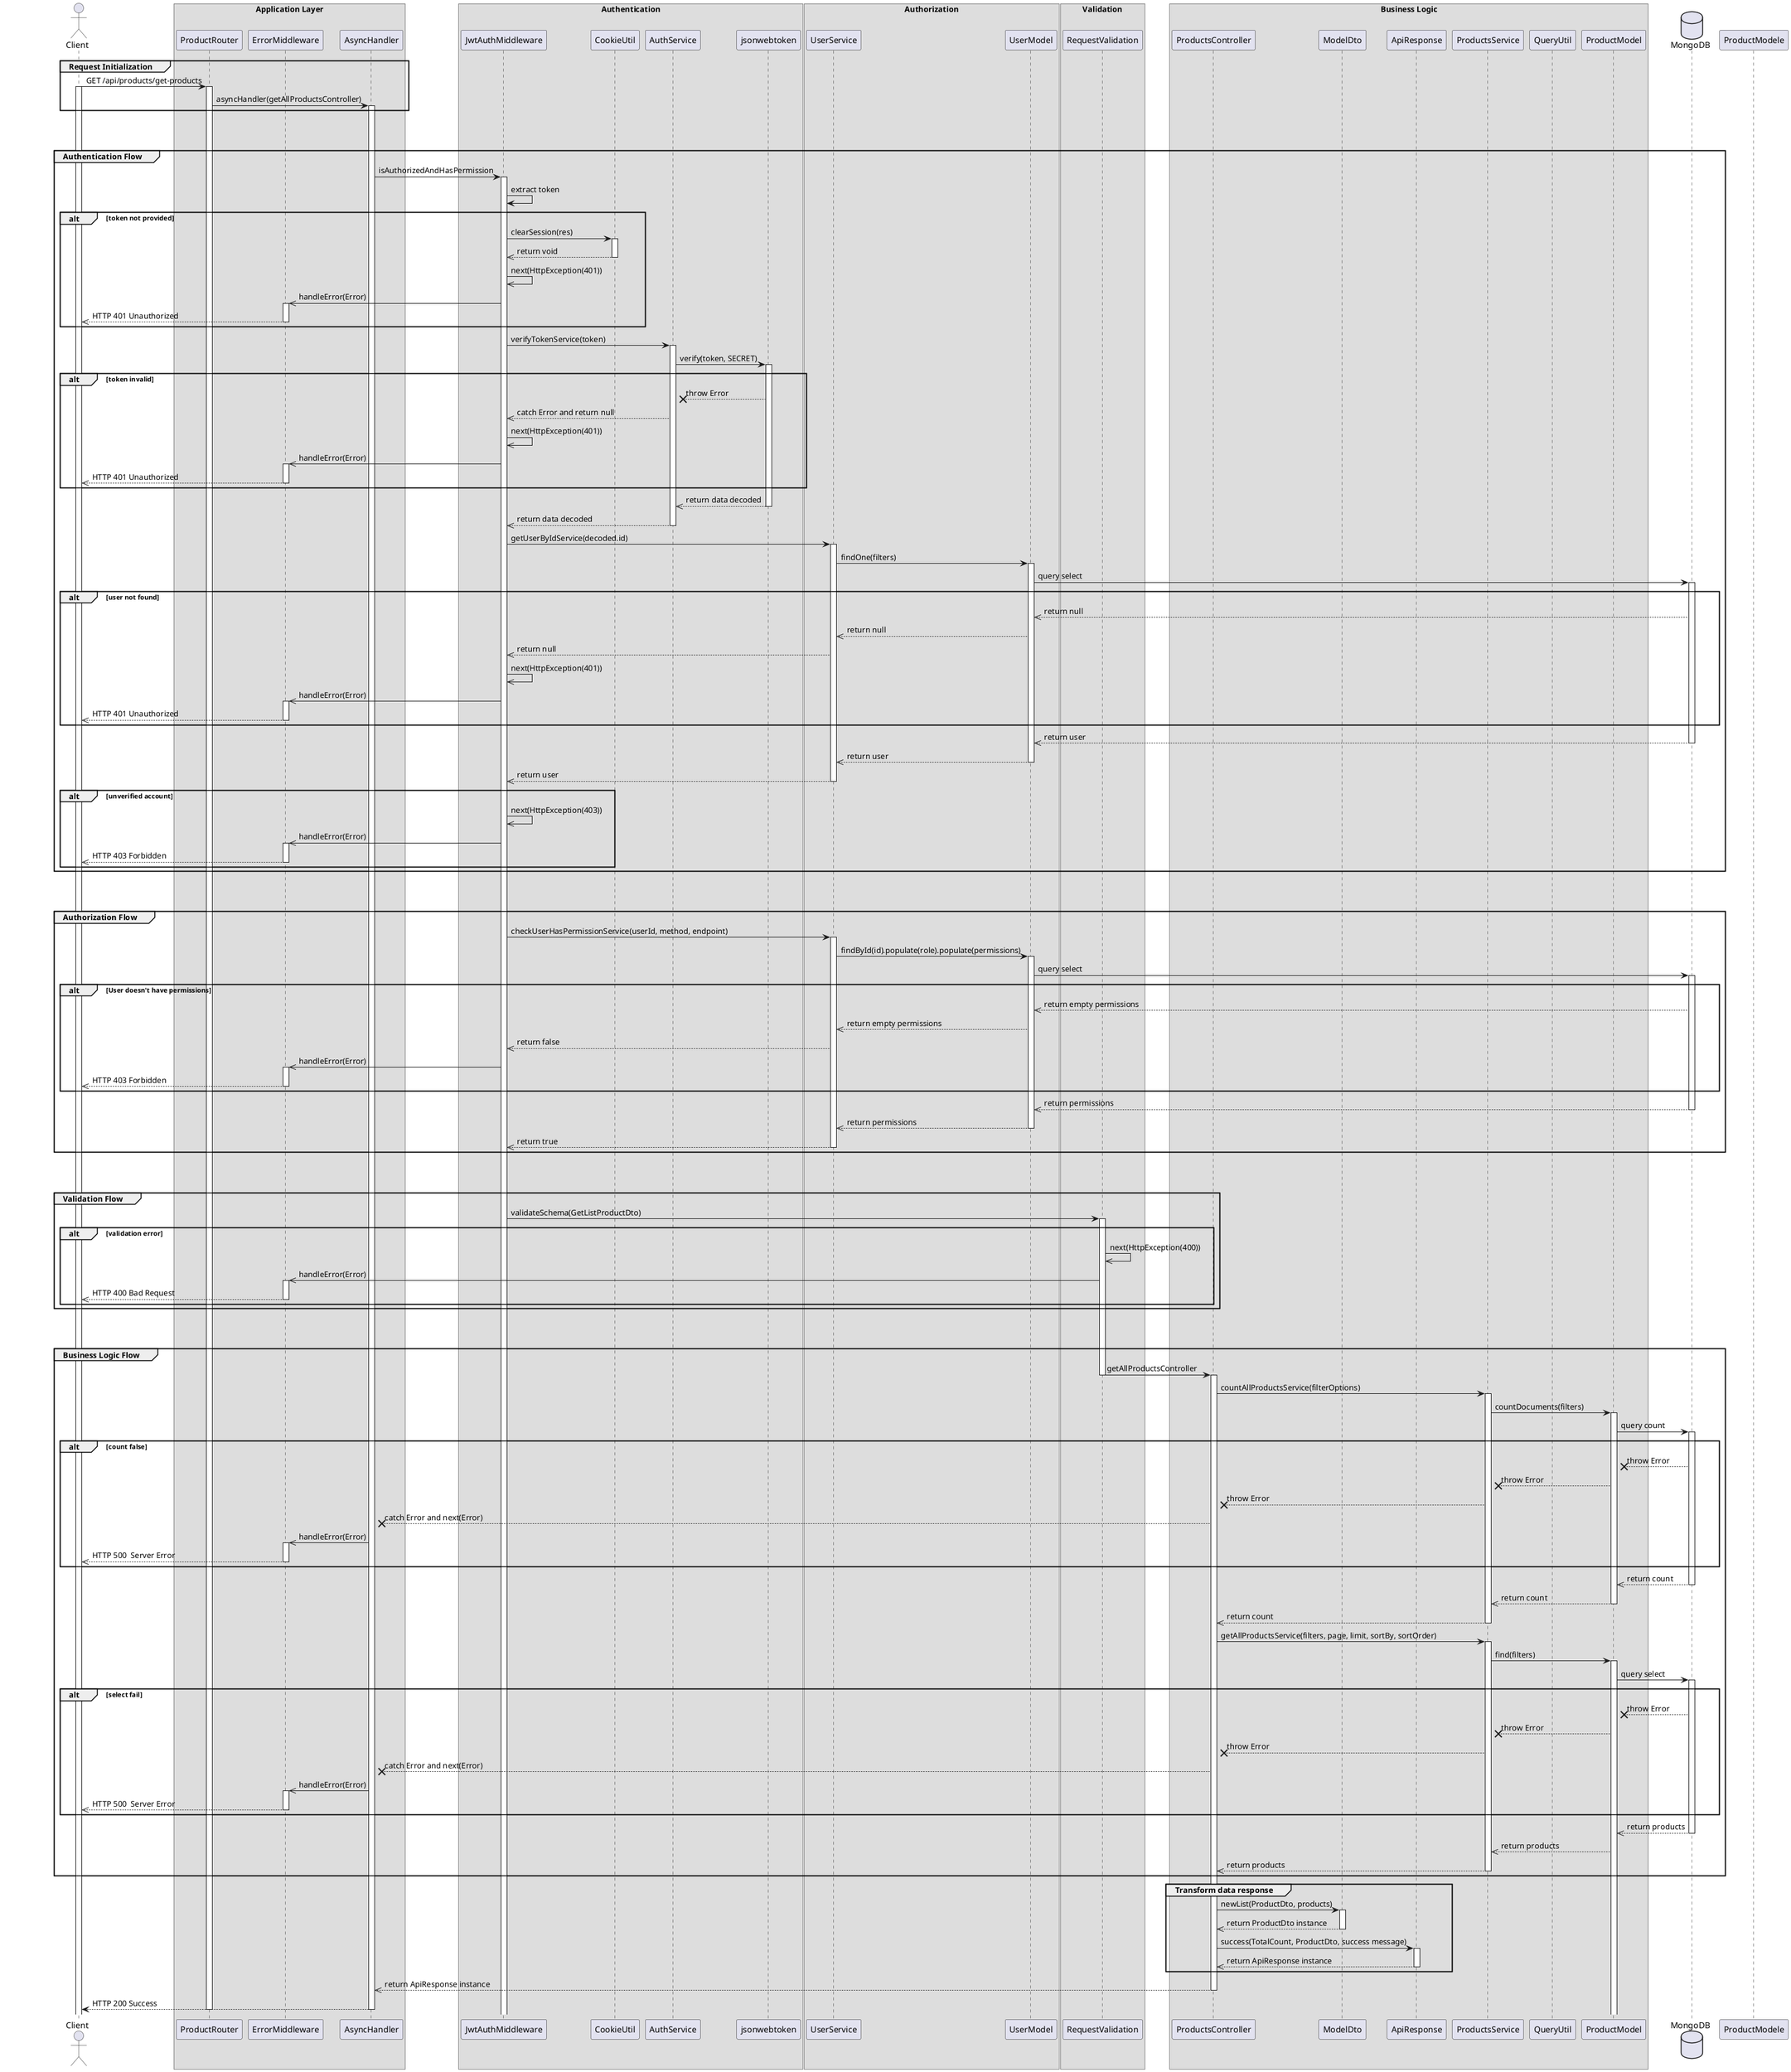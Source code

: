 @startuml Search Product

actor Client

box "Application Layer"
participant ProductRouter 
participant ErrorMiddleware 
participant AsyncHandler 
end box

box "Authentication"
participant JwtAuthMiddleware 
participant CookieUtil
participant AuthService
participant jsonwebtoken
end box

box "Authorization"
participant UserService 
participant UserModel
end box

box "Validation"
participant RequestValidation
end box

box "Business Logic"
participant ProductsController
participant ModelDto
participant ApiResponse
participant ProductsService
participant QueryUtil
participant ProductModel
end box

database MongoDB

' Step 1
group Request Initialization
    Client -> ProductRouter: GET /api/products/get-products
    activate Client
    activate ProductRouter
    ProductRouter -> AsyncHandler: asyncHandler(getAllProductsController)
    activate AsyncHandler
end

break
break

' Step 2
group Authentication Flow
    AsyncHandler -> JwtAuthMiddleware: isAuthorizedAndHasPermission
    activate JwtAuthMiddleware

    JwtAuthMiddleware -> JwtAuthMiddleware: extract token
    alt token not provided
        JwtAuthMiddleware -> CookieUtil: clearSession(res)
        activate CookieUtil
        CookieUtil -->> JwtAuthMiddleware: return void
        deactivate CookieUtil
        JwtAuthMiddleware ->> JwtAuthMiddleware: next(HttpException(401))
        JwtAuthMiddleware ->> ErrorMiddleware: handleError(Error)
        activate ErrorMiddleware
        ErrorMiddleware -->> Client: HTTP 401 Unauthorized
        deactivate ErrorMiddleware
    end 

    JwtAuthMiddleware -> AuthService: verifyTokenService(token)
    activate AuthService
    AuthService -> jsonwebtoken: verify(token, SECRET)
    activate jsonwebtoken
    alt token invalid
        jsonwebtoken --x AuthService: throw Error
        AuthService -->> JwtAuthMiddleware: catch Error and return null
        JwtAuthMiddleware ->> JwtAuthMiddleware: next(HttpException(401))
        JwtAuthMiddleware ->> ErrorMiddleware: handleError(Error)
        activate ErrorMiddleware
        ErrorMiddleware -->> Client: HTTP 401 Unauthorized
        deactivate ErrorMiddleware
    end

    jsonwebtoken -->> AuthService: return data decoded
    deactivate jsonwebtoken
    AuthService -->> JwtAuthMiddleware: return data decoded
    deactivate AuthService
    JwtAuthMiddleware -> UserService: getUserByIdService(decoded.id)
    activate UserService
    UserService -> UserModel: findOne(filters)
    activate UserModel
    UserModel -> MongoDB: query select
    activate MongoDB

    alt user not found
        MongoDB -->> UserModel: return null
        UserModel -->> UserService: return null
        UserService -->> JwtAuthMiddleware: return null
        JwtAuthMiddleware ->> JwtAuthMiddleware: next(HttpException(401))
        JwtAuthMiddleware ->> ErrorMiddleware: handleError(Error)
        activate ErrorMiddleware
        ErrorMiddleware -->> Client: HTTP 401 Unauthorized
        deactivate ErrorMiddleware
    end

    MongoDB -->> UserModel: return user
    deactivate MongoDB
    UserModel -->> UserService: return user
    deactivate UserModel
    UserService -->> JwtAuthMiddleware: return user
    deactivate UserService

    alt unverified account
        JwtAuthMiddleware ->> JwtAuthMiddleware: next(HttpException(403))
        JwtAuthMiddleware ->> ErrorMiddleware: handleError(Error)
        activate ErrorMiddleware
        ErrorMiddleware -->> Client: HTTP 403 Forbidden
        deactivate ErrorMiddleware
    end
end

break
break

' Step 3
group Authorization Flow
    JwtAuthMiddleware -> UserService: checkUserHasPermissionService(userId, method, endpoint)
    activate UserService
    UserService -> UserModel: findById(id).populate(role).populate(permissions)
    activate UserModel
    UserModel -> MongoDB: query select
    activate MongoDB

    alt User doesn't have permissions 
        MongoDB -->> UserModel: return empty permissions
        UserModel -->> UserService: return empty permissions
        UserService -->> JwtAuthMiddleware: return false
        JwtAuthMiddleware ->> ErrorMiddleware: handleError(Error)
        activate ErrorMiddleware
        ErrorMiddleware -->> Client: HTTP 403 Forbidden
        deactivate ErrorMiddleware
    end

    MongoDB -->> UserModel: return permissions
    deactivate MongoDB
    UserModel -->> UserService: return permissions
    deactivate UserModel
    UserService -->> JwtAuthMiddleware: return true
    deactivate UserService
end

break
break

' Step 4
group Validation Flow
    JwtAuthMiddleware -> RequestValidation: validateSchema(GetListProductDto)
    activate RequestValidation
        alt validation error
        RequestValidation ->> RequestValidation: next(HttpException(400))
        RequestValidation ->> ErrorMiddleware: handleError(Error)
        activate ErrorMiddleware
        ErrorMiddleware -->> Client: HTTP 400 Bad Request
        deactivate ErrorMiddleware
    end
end

break
break


' Step 5
group Business Logic Flow
    RequestValidation -> ProductsController: getAllProductsController
    deactivate RequestValidation
    activate ProductsController
    ProductsController -> ProductsService: countAllProductsService(filterOptions)
    activate ProductsService
    ProductsService -> ProductModel: countDocuments(filters)
    activate ProductModel
    ProductModel -> MongoDB: query count 
    activate MongoDB

    alt count false
        MongoDB --x ProductModel:throw Error
        ProductModel --x ProductsService:throw Error
        ProductsService --x ProductsController: throw Error
        ProductsController --x AsyncHandler: catch Error and next(Error)
        AsyncHandler ->> ErrorMiddleware: handleError(Error)
        activate ErrorMiddleware
        ErrorMiddleware -->> Client: HTTP 500  Server Error
        deactivate ErrorMiddleware
    end

    MongoDB -->> ProductModel: return count
    deactivate MongoDB
    ProductModel -->> ProductsService: return count
    deactivate ProductModel
    ProductsService -->> ProductsController: return count
    deactivate ProductsService
    ProductsController -> ProductsService: getAllProductsService(filters, page, limit, sortBy, sortOrder)
    activate ProductsService
    ProductsService -> ProductModel: find(filters)
    activate ProductModel
    ProductModel -> MongoDB: query select
    activate MongoDB

    alt select fail
        MongoDB --x ProductModel: throw Error
        ProductModel --x ProductsService: throw Error
        ProductsService --x ProductsController: throw Error
        ProductsController --x AsyncHandler: catch Error and next(Error)
        AsyncHandler ->> ErrorMiddleware: handleError(Error)
        activate ErrorMiddleware
        ErrorMiddleware -->> Client: HTTP 500  Server Error
        deactivate ErrorMiddleware
    end

    MongoDB -->> ProductModel: return products
    deactivate MongoDB
    ProductModel -->> ProductsService: return products
    deactivate ProductModele
    ProductsService -->> ProductsController: return products
    deactivate ProductsService
    
end

group Transform data response
    ProductsController -> ModelDto: newList(ProductDto, products)
    activate ModelDto
    ModelDto -->> ProductsController: return ProductDto instance
    deactivate ModelDto

    ProductsController -> ApiResponse: success(TotalCount, ProductDto, success message)
    activate ApiResponse
    ApiResponse -->> ProductsController: return ApiResponse instance
    deactivate ApiResponse 
end

ProductsController -->> AsyncHandler: return ApiResponse instance
deactivate ProductsController
AsyncHandler --> Client: HTTP 200 Success
deactivate AsyncHandler
deactivate ProductRouter

@enduml